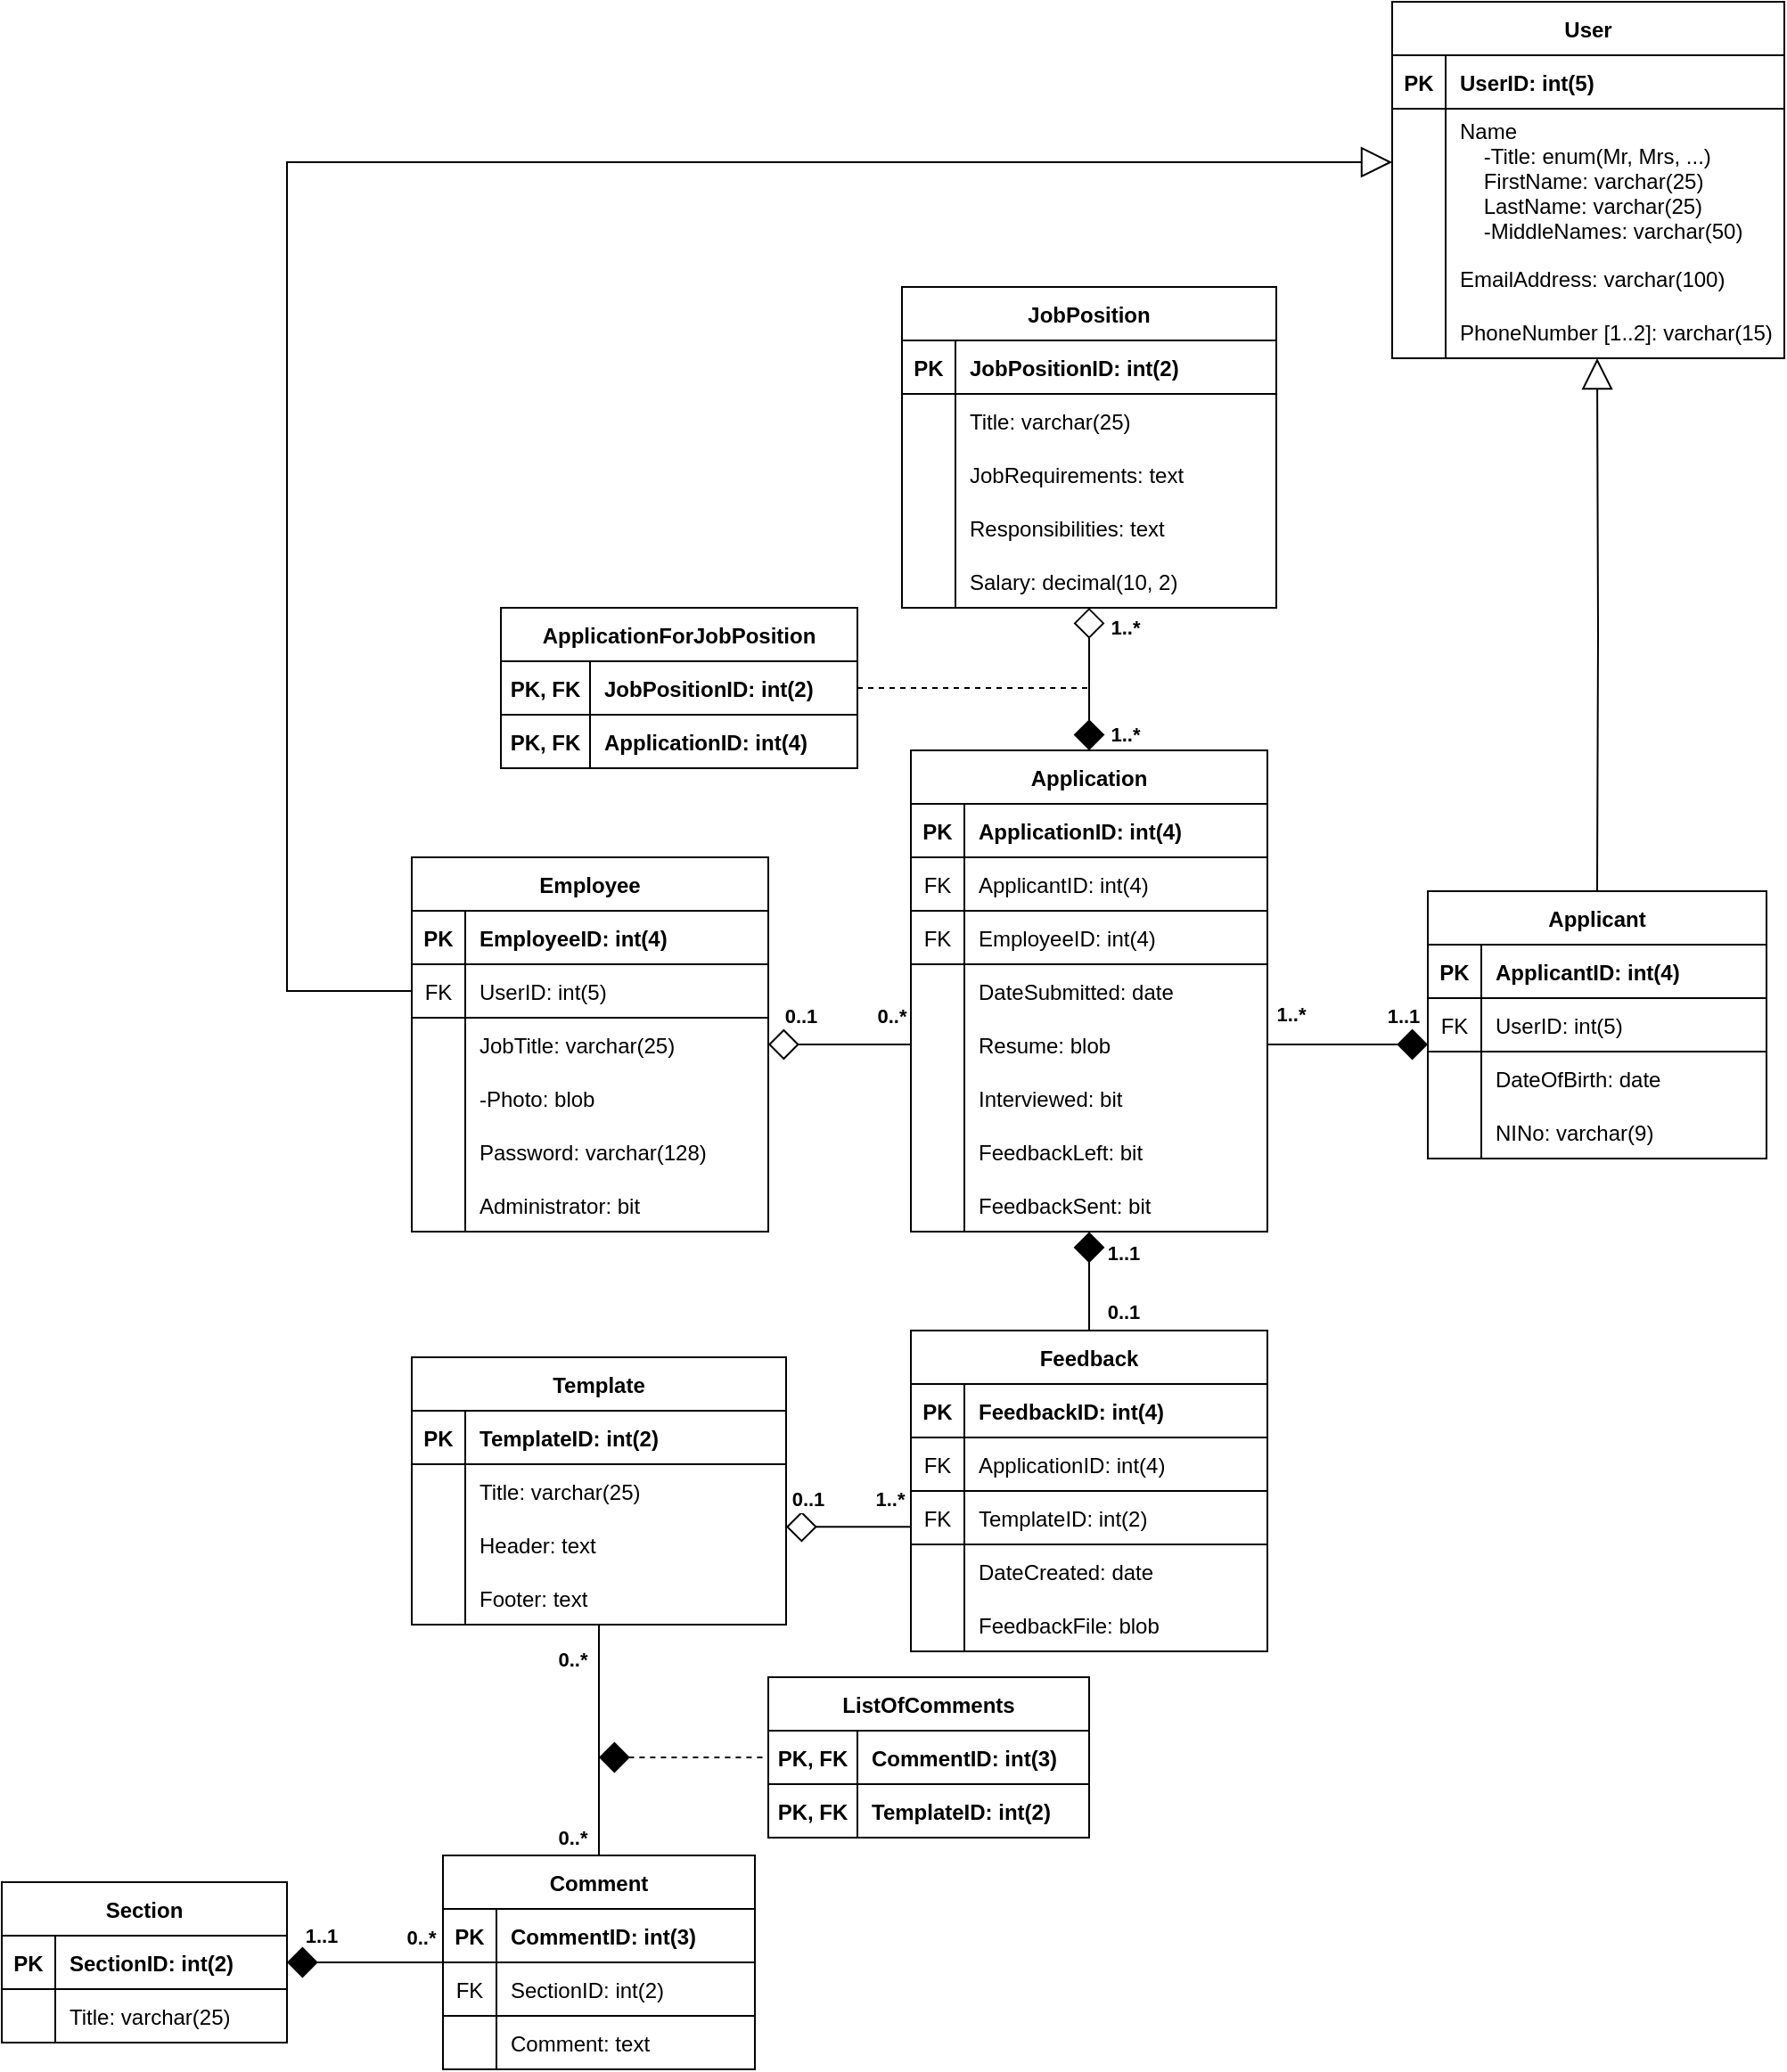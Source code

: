 <mxfile version="13.8.5" type="device"><diagram id="R2lEEEUBdFMjLlhIrx00" name="Page-1"><mxGraphModel dx="2502" dy="1945" grid="1" gridSize="10" guides="1" tooltips="1" connect="1" arrows="1" fold="1" page="1" pageScale="1" pageWidth="1080" pageHeight="1240" math="0" shadow="0" extFonts="Permanent Marker^https://fonts.googleapis.com/css?family=Permanent+Marker"><root><mxCell id="0"/><mxCell id="1" parent="0"/><mxCell id="9p2l_SkOU7KyR0KljUXZ-85" style="edgeStyle=none;rounded=0;orthogonalLoop=1;jettySize=auto;html=1;exitX=0.5;exitY=0;exitDx=0;exitDy=0;endArrow=diamond;endFill=0;endSize=15;startSize=15;startArrow=diamond;startFill=1;" parent="1" source="C-vyLk0tnHw3VtMMgP7b-13" target="9p2l_SkOU7KyR0KljUXZ-80" edge="1"><mxGeometry relative="1" as="geometry"/></mxCell><mxCell id="9p2l_SkOU7KyR0KljUXZ-97" value="1..*" style="edgeLabel;html=1;align=center;verticalAlign=middle;resizable=0;points=[];fontStyle=1" parent="9p2l_SkOU7KyR0KljUXZ-85" vertex="1" connectable="0"><mxGeometry x="0.552" y="-2" relative="1" as="geometry"><mxPoint x="18" y="-7.5" as="offset"/></mxGeometry></mxCell><mxCell id="9p2l_SkOU7KyR0KljUXZ-98" value="1..*" style="edgeLabel;html=1;align=center;verticalAlign=middle;resizable=0;points=[];fontStyle=1" parent="9p2l_SkOU7KyR0KljUXZ-85" vertex="1" connectable="0"><mxGeometry x="-0.298" relative="1" as="geometry"><mxPoint x="20" y="18.43" as="offset"/></mxGeometry></mxCell><mxCell id="9p2l_SkOU7KyR0KljUXZ-58" value="" style="endArrow=diamond;html=1;endFill=1;endSize=15;startSize=15;fontStyle=0;exitX=1;exitY=0.5;exitDx=0;exitDy=0;entryX=0;entryY=0.867;entryDx=0;entryDy=0;entryPerimeter=0;" parent="1" source="9p2l_SkOU7KyR0KljUXZ-36" target="Jwv_NBytqCSPDycT1t21-40" edge="1"><mxGeometry width="50" height="50" relative="1" as="geometry"><mxPoint x="-310" y="-600" as="sourcePoint"/><mxPoint x="-270" y="-614" as="targetPoint"/></mxGeometry></mxCell><mxCell id="9p2l_SkOU7KyR0KljUXZ-59" value="1..1" style="edgeLabel;html=1;align=center;verticalAlign=middle;resizable=0;points=[];fontStyle=1" parent="9p2l_SkOU7KyR0KljUXZ-58" vertex="1" connectable="0"><mxGeometry x="0.604" y="-1" relative="1" as="geometry"><mxPoint x="3.83" y="-17.67" as="offset"/></mxGeometry></mxCell><mxCell id="9p2l_SkOU7KyR0KljUXZ-60" value="1..*" style="edgeLabel;html=1;align=center;verticalAlign=middle;resizable=0;points=[];fontStyle=1" parent="9p2l_SkOU7KyR0KljUXZ-58" vertex="1" connectable="0"><mxGeometry x="-0.706" y="1" relative="1" as="geometry"><mxPoint x="-0.67" y="-15.94" as="offset"/></mxGeometry></mxCell><mxCell id="9p2l_SkOU7KyR0KljUXZ-83" style="edgeStyle=none;rounded=0;orthogonalLoop=1;jettySize=auto;html=1;exitX=0.5;exitY=0;exitDx=0;exitDy=0;entryX=0.5;entryY=1.007;entryDx=0;entryDy=0;entryPerimeter=0;endArrow=diamond;endFill=1;endSize=15;startSize=15;startArrow=none;startFill=0;" parent="1" source="9p2l_SkOU7KyR0KljUXZ-1" target="9p2l_SkOU7KyR0KljUXZ-33" edge="1"><mxGeometry relative="1" as="geometry"><mxPoint x="-431" y="-480" as="targetPoint"/></mxGeometry></mxCell><mxCell id="9p2l_SkOU7KyR0KljUXZ-99" value="1..1" style="edgeLabel;html=1;align=center;verticalAlign=middle;resizable=0;points=[];fontStyle=1" parent="9p2l_SkOU7KyR0KljUXZ-83" vertex="1" connectable="0"><mxGeometry x="0.78" relative="1" as="geometry"><mxPoint x="19" y="5.1" as="offset"/></mxGeometry></mxCell><mxCell id="9p2l_SkOU7KyR0KljUXZ-100" value="0..1" style="edgeLabel;html=1;align=center;verticalAlign=middle;resizable=0;points=[];fontStyle=1" parent="9p2l_SkOU7KyR0KljUXZ-83" vertex="1" connectable="0"><mxGeometry x="-0.624" y="-2" relative="1" as="geometry"><mxPoint x="17" y="0.03" as="offset"/></mxGeometry></mxCell><mxCell id="9p2l_SkOU7KyR0KljUXZ-84" style="edgeStyle=none;rounded=0;orthogonalLoop=1;jettySize=auto;html=1;entryX=1;entryY=0.17;entryDx=0;entryDy=0;entryPerimeter=0;endArrow=diamond;endFill=0;endSize=15;startSize=15;fontStyle=1;startArrow=none;startFill=0;exitX=0;exitY=0.67;exitDx=0;exitDy=0;exitPerimeter=0;" parent="1" source="RQ_Bz-QQcChk1VoyOPiz-85" target="nxRkUjADTFQk0wGFNp9a-42" edge="1"><mxGeometry relative="1" as="geometry"><mxPoint x="-540" y="-344" as="sourcePoint"/></mxGeometry></mxCell><mxCell id="9p2l_SkOU7KyR0KljUXZ-101" value="1..*" style="edgeLabel;html=1;align=center;verticalAlign=middle;resizable=0;points=[];" parent="9p2l_SkOU7KyR0KljUXZ-84" vertex="1" connectable="0"><mxGeometry x="-0.639" relative="1" as="geometry"><mxPoint y="-15.02" as="offset"/></mxGeometry></mxCell><mxCell id="9p2l_SkOU7KyR0KljUXZ-102" value="0..1" style="edgeLabel;html=1;align=center;verticalAlign=middle;resizable=0;points=[];" parent="9p2l_SkOU7KyR0KljUXZ-84" vertex="1" connectable="0"><mxGeometry x="0.597" y="-1" relative="1" as="geometry"><mxPoint x="-2" y="-14.08" as="offset"/></mxGeometry></mxCell><mxCell id="Jwv_NBytqCSPDycT1t21-1" value="0..1" style="edgeLabel;html=1;align=center;verticalAlign=middle;resizable=0;points=[];fontStyle=1" parent="9p2l_SkOU7KyR0KljUXZ-84" vertex="1" connectable="0"><mxGeometry x="0.597" y="-1" relative="1" as="geometry"><mxPoint x="-2" y="-15.08" as="offset"/></mxGeometry></mxCell><mxCell id="Jwv_NBytqCSPDycT1t21-2" value="1..*" style="edgeLabel;html=1;align=center;verticalAlign=middle;resizable=0;points=[];fontStyle=1" parent="9p2l_SkOU7KyR0KljUXZ-84" vertex="1" connectable="0"><mxGeometry x="-0.639" relative="1" as="geometry"><mxPoint y="-16.02" as="offset"/></mxGeometry></mxCell><mxCell id="9p2l_SkOU7KyR0KljUXZ-96" style="edgeStyle=none;rounded=0;orthogonalLoop=1;jettySize=auto;html=1;exitX=0.5;exitY=0;exitDx=0;exitDy=0;endArrow=none;endFill=0;endSize=15;startSize=15;" parent="1" source="9p2l_SkOU7KyR0KljUXZ-86" target="nxRkUjADTFQk0wGFNp9a-45" edge="1"><mxGeometry relative="1" as="geometry"/></mxCell><mxCell id="Jwv_NBytqCSPDycT1t21-3" value="0..*" style="edgeLabel;html=1;align=center;verticalAlign=middle;resizable=0;points=[];fontStyle=1" parent="9p2l_SkOU7KyR0KljUXZ-96" vertex="1" connectable="0"><mxGeometry x="-0.5" y="-1" relative="1" as="geometry"><mxPoint x="-16" y="22.41" as="offset"/></mxGeometry></mxCell><mxCell id="Jwv_NBytqCSPDycT1t21-4" value="0..*" style="edgeLabel;html=1;align=center;verticalAlign=middle;resizable=0;points=[];fontStyle=1" parent="9p2l_SkOU7KyR0KljUXZ-96" vertex="1" connectable="0"><mxGeometry x="0.429" y="3" relative="1" as="geometry"><mxPoint x="-12" y="-17.59" as="offset"/></mxGeometry></mxCell><mxCell id="RQ_Bz-QQcChk1VoyOPiz-91" style="edgeStyle=orthogonalEdgeStyle;rounded=0;orthogonalLoop=1;jettySize=auto;html=1;exitX=1;exitY=0.5;exitDx=0;exitDy=0;endArrow=none;endFill=0;endSize=15;startSize=15;dashed=1;" parent="1" source="RQ_Bz-QQcChk1VoyOPiz-67" edge="1"><mxGeometry relative="1" as="geometry"><mxPoint x="-430" y="-815" as="targetPoint"/><Array as="points"><mxPoint x="-430" y="-815"/></Array></mxGeometry></mxCell><mxCell id="RQ_Bz-QQcChk1VoyOPiz-117" value="" style="endArrow=none;html=1;dashed=1;endSize=15;startSize=15;startArrow=diamond;startFill=1;entryX=0;entryY=0.5;entryDx=0;entryDy=0;" parent="1" target="RQ_Bz-QQcChk1VoyOPiz-106" edge="1"><mxGeometry width="50" height="50" relative="1" as="geometry"><mxPoint x="-705" y="-215" as="sourcePoint"/><mxPoint x="-615" y="-215" as="targetPoint"/></mxGeometry></mxCell><mxCell id="Jwv_NBytqCSPDycT1t21-5" value="" style="endArrow=none;html=1;endSize=15;startSize=15;startArrow=diamond;startFill=0;exitX=1;exitY=0.5;exitDx=0;exitDy=0;" parent="1" source="9foVVdT4UvjjOPpK9y7M-1" edge="1"><mxGeometry width="50" height="50" relative="1" as="geometry"><mxPoint x="-610" y="-620" as="sourcePoint"/><mxPoint x="-530" y="-615" as="targetPoint"/></mxGeometry></mxCell><mxCell id="Jwv_NBytqCSPDycT1t21-6" value="0..*" style="edgeLabel;html=1;align=center;verticalAlign=middle;resizable=0;points=[];fontStyle=1" parent="Jwv_NBytqCSPDycT1t21-5" vertex="1" connectable="0"><mxGeometry x="0.604" y="-1" relative="1" as="geometry"><mxPoint x="4.83" y="-17" as="offset"/></mxGeometry></mxCell><mxCell id="Jwv_NBytqCSPDycT1t21-7" value="0..1" style="edgeLabel;html=1;align=center;verticalAlign=middle;resizable=0;points=[];fontStyle=1" parent="Jwv_NBytqCSPDycT1t21-5" vertex="1" connectable="0"><mxGeometry x="-0.706" y="1" relative="1" as="geometry"><mxPoint x="5.29" y="-15" as="offset"/></mxGeometry></mxCell><mxCell id="Jwv_NBytqCSPDycT1t21-37" style="edgeStyle=orthogonalEdgeStyle;rounded=0;orthogonalLoop=1;jettySize=auto;html=1;startArrow=block;startFill=0;startSize=15;endArrow=none;endFill=0;endSize=15;entryX=0;entryY=0.5;entryDx=0;entryDy=0;" parent="1" source="Jwv_NBytqCSPDycT1t21-12" target="Jwv_NBytqCSPDycT1t21-43" edge="1"><mxGeometry relative="1" as="geometry"><mxPoint x="-850" y="-630" as="targetPoint"/><Array as="points"><mxPoint x="-880" y="-1110"/><mxPoint x="-880" y="-645"/></Array><mxPoint x="-280" y="-1080" as="sourcePoint"/></mxGeometry></mxCell><mxCell id="Jwv_NBytqCSPDycT1t21-39" style="edgeStyle=orthogonalEdgeStyle;rounded=0;orthogonalLoop=1;jettySize=auto;html=1;entryX=0.5;entryY=0;entryDx=0;entryDy=0;startArrow=block;startFill=0;startSize=15;endArrow=none;endFill=0;endSize=15;" parent="1" target="C-vyLk0tnHw3VtMMgP7b-2" edge="1"><mxGeometry relative="1" as="geometry"><mxPoint x="-145" y="-1000" as="sourcePoint"/><Array as="points"/></mxGeometry></mxCell><mxCell id="9p2l_SkOU7KyR0KljUXZ-64" value="JobPosition" style="shape=table;startSize=30;container=1;collapsible=1;childLayout=tableLayout;fixedRows=1;rowLines=0;fontStyle=1;align=center;resizeLast=1;" parent="1" vertex="1"><mxGeometry x="-535" y="-1040" width="210" height="180" as="geometry"/></mxCell><mxCell id="9p2l_SkOU7KyR0KljUXZ-65" value="" style="shape=partialRectangle;collapsible=0;dropTarget=0;pointerEvents=0;fillColor=none;points=[[0,0.5],[1,0.5]];portConstraint=eastwest;top=0;left=0;right=0;bottom=1;" parent="9p2l_SkOU7KyR0KljUXZ-64" vertex="1"><mxGeometry y="30" width="210" height="30" as="geometry"/></mxCell><mxCell id="9p2l_SkOU7KyR0KljUXZ-66" value="PK" style="shape=partialRectangle;overflow=hidden;connectable=0;fillColor=none;top=0;left=0;bottom=0;right=0;fontStyle=1;" parent="9p2l_SkOU7KyR0KljUXZ-65" vertex="1"><mxGeometry width="30" height="30" as="geometry"/></mxCell><mxCell id="9p2l_SkOU7KyR0KljUXZ-67" value="JobPositionID: int(2)" style="shape=partialRectangle;overflow=hidden;connectable=0;fillColor=none;top=0;left=0;bottom=0;right=0;align=left;spacingLeft=6;fontStyle=1;" parent="9p2l_SkOU7KyR0KljUXZ-65" vertex="1"><mxGeometry x="30" width="180" height="30" as="geometry"/></mxCell><mxCell id="9p2l_SkOU7KyR0KljUXZ-71" value="" style="shape=partialRectangle;collapsible=0;dropTarget=0;pointerEvents=0;fillColor=none;points=[[0,0.5],[1,0.5]];portConstraint=eastwest;top=0;left=0;right=0;bottom=0;" parent="9p2l_SkOU7KyR0KljUXZ-64" vertex="1"><mxGeometry y="60" width="210" height="30" as="geometry"/></mxCell><mxCell id="9p2l_SkOU7KyR0KljUXZ-72" value="" style="shape=partialRectangle;overflow=hidden;connectable=0;fillColor=none;top=0;left=0;bottom=0;right=0;" parent="9p2l_SkOU7KyR0KljUXZ-71" vertex="1"><mxGeometry width="30" height="30" as="geometry"/></mxCell><mxCell id="9p2l_SkOU7KyR0KljUXZ-73" value="Title: varchar(25)" style="shape=partialRectangle;overflow=hidden;connectable=0;fillColor=none;top=0;left=0;bottom=0;right=0;align=left;spacingLeft=6;" parent="9p2l_SkOU7KyR0KljUXZ-71" vertex="1"><mxGeometry x="30" width="180" height="30" as="geometry"/></mxCell><mxCell id="9p2l_SkOU7KyR0KljUXZ-74" value="" style="shape=partialRectangle;collapsible=0;dropTarget=0;pointerEvents=0;fillColor=none;points=[[0,0.5],[1,0.5]];portConstraint=eastwest;top=0;left=0;right=0;bottom=0;" parent="9p2l_SkOU7KyR0KljUXZ-64" vertex="1"><mxGeometry y="90" width="210" height="30" as="geometry"/></mxCell><mxCell id="9p2l_SkOU7KyR0KljUXZ-75" value="" style="shape=partialRectangle;overflow=hidden;connectable=0;fillColor=none;top=0;left=0;bottom=0;right=0;" parent="9p2l_SkOU7KyR0KljUXZ-74" vertex="1"><mxGeometry width="30" height="30" as="geometry"/></mxCell><mxCell id="9p2l_SkOU7KyR0KljUXZ-76" value="JobRequirements: text" style="shape=partialRectangle;overflow=hidden;connectable=0;fillColor=none;top=0;left=0;bottom=0;right=0;align=left;spacingLeft=6;" parent="9p2l_SkOU7KyR0KljUXZ-74" vertex="1"><mxGeometry x="30" width="180" height="30" as="geometry"/></mxCell><mxCell id="9p2l_SkOU7KyR0KljUXZ-77" value="" style="shape=partialRectangle;collapsible=0;dropTarget=0;pointerEvents=0;fillColor=none;points=[[0,0.5],[1,0.5]];portConstraint=eastwest;top=0;left=0;right=0;bottom=0;" parent="9p2l_SkOU7KyR0KljUXZ-64" vertex="1"><mxGeometry y="120" width="210" height="30" as="geometry"/></mxCell><mxCell id="9p2l_SkOU7KyR0KljUXZ-78" value="" style="shape=partialRectangle;overflow=hidden;connectable=0;fillColor=none;top=0;left=0;bottom=0;right=0;" parent="9p2l_SkOU7KyR0KljUXZ-77" vertex="1"><mxGeometry width="30" height="30" as="geometry"/></mxCell><mxCell id="9p2l_SkOU7KyR0KljUXZ-79" value="Responsibilities: text" style="shape=partialRectangle;overflow=hidden;connectable=0;fillColor=none;top=0;left=0;bottom=0;right=0;align=left;spacingLeft=6;" parent="9p2l_SkOU7KyR0KljUXZ-77" vertex="1"><mxGeometry x="30" width="180" height="30" as="geometry"/></mxCell><mxCell id="9p2l_SkOU7KyR0KljUXZ-80" value="" style="shape=partialRectangle;collapsible=0;dropTarget=0;pointerEvents=0;fillColor=none;points=[[0,0.5],[1,0.5]];portConstraint=eastwest;top=0;left=0;right=0;bottom=0;" parent="9p2l_SkOU7KyR0KljUXZ-64" vertex="1"><mxGeometry y="150" width="210" height="30" as="geometry"/></mxCell><mxCell id="9p2l_SkOU7KyR0KljUXZ-81" value="" style="shape=partialRectangle;overflow=hidden;connectable=0;fillColor=none;top=0;left=0;bottom=0;right=0;" parent="9p2l_SkOU7KyR0KljUXZ-80" vertex="1"><mxGeometry width="30" height="30" as="geometry"/></mxCell><mxCell id="9p2l_SkOU7KyR0KljUXZ-82" value="Salary: decimal(10, 2)" style="shape=partialRectangle;overflow=hidden;connectable=0;fillColor=none;top=0;left=0;bottom=0;right=0;align=left;spacingLeft=6;" parent="9p2l_SkOU7KyR0KljUXZ-80" vertex="1"><mxGeometry x="30" width="180" height="30" as="geometry"/></mxCell><mxCell id="C-vyLk0tnHw3VtMMgP7b-23" value="Employee" style="shape=table;startSize=30;container=1;collapsible=1;childLayout=tableLayout;fixedRows=1;rowLines=0;fontStyle=1;align=center;resizeLast=1;" parent="1" vertex="1"><mxGeometry x="-810" y="-720" width="200" height="210" as="geometry"/></mxCell><mxCell id="C-vyLk0tnHw3VtMMgP7b-24" value="" style="shape=partialRectangle;collapsible=0;dropTarget=0;pointerEvents=0;fillColor=none;points=[[0,0.5],[1,0.5]];portConstraint=eastwest;top=0;left=0;right=0;bottom=1;" parent="C-vyLk0tnHw3VtMMgP7b-23" vertex="1"><mxGeometry y="30" width="200" height="30" as="geometry"/></mxCell><mxCell id="C-vyLk0tnHw3VtMMgP7b-25" value="PK" style="shape=partialRectangle;overflow=hidden;connectable=0;fillColor=none;top=0;left=0;bottom=0;right=0;fontStyle=1;" parent="C-vyLk0tnHw3VtMMgP7b-24" vertex="1"><mxGeometry width="30" height="30" as="geometry"/></mxCell><mxCell id="C-vyLk0tnHw3VtMMgP7b-26" value="EmployeeID: int(4)" style="shape=partialRectangle;overflow=hidden;connectable=0;fillColor=none;top=0;left=0;bottom=0;right=0;align=left;spacingLeft=6;fontStyle=1;" parent="C-vyLk0tnHw3VtMMgP7b-24" vertex="1"><mxGeometry x="30" width="170" height="30" as="geometry"/></mxCell><mxCell id="Jwv_NBytqCSPDycT1t21-43" value="" style="shape=partialRectangle;collapsible=0;dropTarget=0;pointerEvents=0;fillColor=none;points=[[0,0.5],[1,0.5]];portConstraint=eastwest;top=0;left=0;right=0;bottom=1;" parent="C-vyLk0tnHw3VtMMgP7b-23" vertex="1"><mxGeometry y="60" width="200" height="30" as="geometry"/></mxCell><mxCell id="Jwv_NBytqCSPDycT1t21-44" value="FK" style="shape=partialRectangle;overflow=hidden;connectable=0;fillColor=none;top=0;left=0;bottom=0;right=0;fontStyle=0;" parent="Jwv_NBytqCSPDycT1t21-43" vertex="1"><mxGeometry width="30" height="30" as="geometry"/></mxCell><mxCell id="Jwv_NBytqCSPDycT1t21-45" value="UserID: int(5)" style="shape=partialRectangle;overflow=hidden;connectable=0;fillColor=none;top=0;left=0;bottom=0;right=0;align=left;spacingLeft=6;fontStyle=0;" parent="Jwv_NBytqCSPDycT1t21-43" vertex="1"><mxGeometry x="30" width="170" height="30" as="geometry"/></mxCell><mxCell id="9foVVdT4UvjjOPpK9y7M-1" value="" style="shape=partialRectangle;collapsible=0;dropTarget=0;pointerEvents=0;fillColor=none;points=[[0,0.5],[1,0.5]];portConstraint=eastwest;top=0;left=0;right=0;bottom=0;" parent="C-vyLk0tnHw3VtMMgP7b-23" vertex="1"><mxGeometry y="90" width="200" height="30" as="geometry"/></mxCell><mxCell id="9foVVdT4UvjjOPpK9y7M-2" value="" style="shape=partialRectangle;overflow=hidden;connectable=0;fillColor=none;top=0;left=0;bottom=0;right=0;" parent="9foVVdT4UvjjOPpK9y7M-1" vertex="1"><mxGeometry width="30" height="30" as="geometry"/></mxCell><mxCell id="9foVVdT4UvjjOPpK9y7M-3" value="JobTitle: varchar(25)" style="shape=partialRectangle;overflow=hidden;connectable=0;fillColor=none;top=0;left=0;bottom=0;right=0;align=left;spacingLeft=6;" parent="9foVVdT4UvjjOPpK9y7M-1" vertex="1"><mxGeometry x="30" width="170" height="30" as="geometry"/></mxCell><mxCell id="6usLaWEUYPY83Md6v3eO-1" value="" style="shape=partialRectangle;collapsible=0;dropTarget=0;pointerEvents=0;fillColor=none;points=[[0,0.5],[1,0.5]];portConstraint=eastwest;top=0;left=0;right=0;bottom=0;" parent="C-vyLk0tnHw3VtMMgP7b-23" vertex="1"><mxGeometry y="120" width="200" height="30" as="geometry"/></mxCell><mxCell id="6usLaWEUYPY83Md6v3eO-2" value="" style="shape=partialRectangle;overflow=hidden;connectable=0;fillColor=none;top=0;left=0;bottom=0;right=0;" parent="6usLaWEUYPY83Md6v3eO-1" vertex="1"><mxGeometry width="30" height="30" as="geometry"/></mxCell><mxCell id="6usLaWEUYPY83Md6v3eO-3" value="-Photo: blob" style="shape=partialRectangle;overflow=hidden;connectable=0;fillColor=none;top=0;left=0;bottom=0;right=0;align=left;spacingLeft=6;" parent="6usLaWEUYPY83Md6v3eO-1" vertex="1"><mxGeometry x="30" width="170" height="30" as="geometry"/></mxCell><mxCell id="RQ_Bz-QQcChk1VoyOPiz-60" value="" style="shape=partialRectangle;collapsible=0;dropTarget=0;pointerEvents=0;fillColor=none;points=[[0,0.5],[1,0.5]];portConstraint=eastwest;top=0;left=0;right=0;bottom=0;" parent="C-vyLk0tnHw3VtMMgP7b-23" vertex="1"><mxGeometry y="150" width="200" height="30" as="geometry"/></mxCell><mxCell id="RQ_Bz-QQcChk1VoyOPiz-61" value="" style="shape=partialRectangle;overflow=hidden;connectable=0;fillColor=none;top=0;left=0;bottom=0;right=0;" parent="RQ_Bz-QQcChk1VoyOPiz-60" vertex="1"><mxGeometry width="30" height="30" as="geometry"/></mxCell><mxCell id="RQ_Bz-QQcChk1VoyOPiz-62" value="Password: varchar(128)" style="shape=partialRectangle;overflow=hidden;connectable=0;fillColor=none;top=0;left=0;bottom=0;right=0;align=left;spacingLeft=6;" parent="RQ_Bz-QQcChk1VoyOPiz-60" vertex="1"><mxGeometry x="30" width="170" height="30" as="geometry"/></mxCell><mxCell id="nxRkUjADTFQk0wGFNp9a-20" value="" style="shape=partialRectangle;collapsible=0;dropTarget=0;pointerEvents=0;fillColor=none;points=[[0,0.5],[1,0.5]];portConstraint=eastwest;top=0;left=0;right=0;bottom=0;" parent="C-vyLk0tnHw3VtMMgP7b-23" vertex="1"><mxGeometry y="180" width="200" height="30" as="geometry"/></mxCell><mxCell id="nxRkUjADTFQk0wGFNp9a-21" value="" style="shape=partialRectangle;overflow=hidden;connectable=0;fillColor=none;top=0;left=0;bottom=0;right=0;" parent="nxRkUjADTFQk0wGFNp9a-20" vertex="1"><mxGeometry width="30" height="30" as="geometry"/></mxCell><mxCell id="nxRkUjADTFQk0wGFNp9a-22" value="Administrator: bit" style="shape=partialRectangle;overflow=hidden;connectable=0;fillColor=none;top=0;left=0;bottom=0;right=0;align=left;spacingLeft=6;" parent="nxRkUjADTFQk0wGFNp9a-20" vertex="1"><mxGeometry x="30" width="170" height="30" as="geometry"/></mxCell><mxCell id="nxRkUjADTFQk0wGFNp9a-35" value="Template" style="shape=table;startSize=30;container=1;collapsible=1;childLayout=tableLayout;fixedRows=1;rowLines=0;fontStyle=1;align=center;resizeLast=1;" parent="1" vertex="1"><mxGeometry x="-810" y="-439.5" width="210" height="150" as="geometry"/></mxCell><mxCell id="nxRkUjADTFQk0wGFNp9a-36" value="" style="shape=partialRectangle;collapsible=0;dropTarget=0;pointerEvents=0;fillColor=none;points=[[0,0.5],[1,0.5]];portConstraint=eastwest;top=0;left=0;right=0;bottom=1;" parent="nxRkUjADTFQk0wGFNp9a-35" vertex="1"><mxGeometry y="30" width="210" height="30" as="geometry"/></mxCell><mxCell id="nxRkUjADTFQk0wGFNp9a-37" value="PK" style="shape=partialRectangle;overflow=hidden;connectable=0;fillColor=none;top=0;left=0;bottom=0;right=0;fontStyle=1;" parent="nxRkUjADTFQk0wGFNp9a-36" vertex="1"><mxGeometry width="30" height="30" as="geometry"/></mxCell><mxCell id="nxRkUjADTFQk0wGFNp9a-38" value="TemplateID: int(2)" style="shape=partialRectangle;overflow=hidden;connectable=0;fillColor=none;top=0;left=0;bottom=0;right=0;align=left;spacingLeft=6;fontStyle=1;" parent="nxRkUjADTFQk0wGFNp9a-36" vertex="1"><mxGeometry x="30" width="180" height="30" as="geometry"/></mxCell><mxCell id="nxRkUjADTFQk0wGFNp9a-39" value="" style="shape=partialRectangle;collapsible=0;dropTarget=0;pointerEvents=0;fillColor=none;points=[[0,0.5],[1,0.5]];portConstraint=eastwest;top=0;left=0;right=0;bottom=0;" parent="nxRkUjADTFQk0wGFNp9a-35" vertex="1"><mxGeometry y="60" width="210" height="30" as="geometry"/></mxCell><mxCell id="nxRkUjADTFQk0wGFNp9a-40" value="" style="shape=partialRectangle;overflow=hidden;connectable=0;fillColor=none;top=0;left=0;bottom=0;right=0;" parent="nxRkUjADTFQk0wGFNp9a-39" vertex="1"><mxGeometry width="30" height="30" as="geometry"/></mxCell><mxCell id="nxRkUjADTFQk0wGFNp9a-41" value="Title: varchar(25)" style="shape=partialRectangle;overflow=hidden;connectable=0;fillColor=none;top=0;left=0;bottom=0;right=0;align=left;spacingLeft=6;" parent="nxRkUjADTFQk0wGFNp9a-39" vertex="1"><mxGeometry x="30" width="180" height="30" as="geometry"/></mxCell><mxCell id="nxRkUjADTFQk0wGFNp9a-42" value="" style="shape=partialRectangle;collapsible=0;dropTarget=0;pointerEvents=0;fillColor=none;points=[[0,0.5],[1,0.5]];portConstraint=eastwest;top=0;left=0;right=0;bottom=0;" parent="nxRkUjADTFQk0wGFNp9a-35" vertex="1"><mxGeometry y="90" width="210" height="30" as="geometry"/></mxCell><mxCell id="nxRkUjADTFQk0wGFNp9a-43" value="" style="shape=partialRectangle;overflow=hidden;connectable=0;fillColor=none;top=0;left=0;bottom=0;right=0;" parent="nxRkUjADTFQk0wGFNp9a-42" vertex="1"><mxGeometry width="30" height="30" as="geometry"/></mxCell><mxCell id="nxRkUjADTFQk0wGFNp9a-44" value="Header: text" style="shape=partialRectangle;overflow=hidden;connectable=0;fillColor=none;top=0;left=0;bottom=0;right=0;align=left;spacingLeft=6;" parent="nxRkUjADTFQk0wGFNp9a-42" vertex="1"><mxGeometry x="30" width="180" height="30" as="geometry"/></mxCell><mxCell id="nxRkUjADTFQk0wGFNp9a-45" value="" style="shape=partialRectangle;collapsible=0;dropTarget=0;pointerEvents=0;fillColor=none;points=[[0,0.5],[1,0.5]];portConstraint=eastwest;top=0;left=0;right=0;bottom=0;" parent="nxRkUjADTFQk0wGFNp9a-35" vertex="1"><mxGeometry y="120" width="210" height="30" as="geometry"/></mxCell><mxCell id="nxRkUjADTFQk0wGFNp9a-46" value="" style="shape=partialRectangle;overflow=hidden;connectable=0;fillColor=none;top=0;left=0;bottom=0;right=0;" parent="nxRkUjADTFQk0wGFNp9a-45" vertex="1"><mxGeometry width="30" height="30" as="geometry"/></mxCell><mxCell id="nxRkUjADTFQk0wGFNp9a-47" value="Footer: text" style="shape=partialRectangle;overflow=hidden;connectable=0;fillColor=none;top=0;left=0;bottom=0;right=0;align=left;spacingLeft=6;" parent="nxRkUjADTFQk0wGFNp9a-45" vertex="1"><mxGeometry x="30" width="180" height="30" as="geometry"/></mxCell><mxCell id="C-vyLk0tnHw3VtMMgP7b-2" value="Applicant" style="shape=table;startSize=30;container=1;collapsible=1;childLayout=tableLayout;fixedRows=1;rowLines=0;fontStyle=1;align=center;resizeLast=1;" parent="1" vertex="1"><mxGeometry x="-240" y="-701" width="190" height="150" as="geometry"/></mxCell><mxCell id="C-vyLk0tnHw3VtMMgP7b-3" value="" style="shape=partialRectangle;collapsible=0;dropTarget=0;pointerEvents=0;fillColor=none;points=[[0,0.5],[1,0.5]];portConstraint=eastwest;top=0;left=0;right=0;bottom=1;" parent="C-vyLk0tnHw3VtMMgP7b-2" vertex="1"><mxGeometry y="30" width="190" height="30" as="geometry"/></mxCell><mxCell id="C-vyLk0tnHw3VtMMgP7b-4" value="PK" style="shape=partialRectangle;overflow=hidden;connectable=0;fillColor=none;top=0;left=0;bottom=0;right=0;fontStyle=1;" parent="C-vyLk0tnHw3VtMMgP7b-3" vertex="1"><mxGeometry width="30" height="30" as="geometry"/></mxCell><mxCell id="C-vyLk0tnHw3VtMMgP7b-5" value="ApplicantID: int(4)" style="shape=partialRectangle;overflow=hidden;connectable=0;fillColor=none;top=0;left=0;bottom=0;right=0;align=left;spacingLeft=6;fontStyle=1;" parent="C-vyLk0tnHw3VtMMgP7b-3" vertex="1"><mxGeometry x="30" width="160" height="30" as="geometry"/></mxCell><mxCell id="Jwv_NBytqCSPDycT1t21-40" value="" style="shape=partialRectangle;collapsible=0;dropTarget=0;pointerEvents=0;fillColor=none;points=[[0,0.5],[1,0.5]];portConstraint=eastwest;top=0;left=0;right=0;bottom=1;" parent="C-vyLk0tnHw3VtMMgP7b-2" vertex="1"><mxGeometry y="60" width="190" height="30" as="geometry"/></mxCell><mxCell id="Jwv_NBytqCSPDycT1t21-41" value="FK" style="shape=partialRectangle;overflow=hidden;connectable=0;fillColor=none;top=0;left=0;bottom=0;right=0;fontStyle=0;" parent="Jwv_NBytqCSPDycT1t21-40" vertex="1"><mxGeometry width="30" height="30" as="geometry"/></mxCell><mxCell id="Jwv_NBytqCSPDycT1t21-42" value="UserID: int(5)" style="shape=partialRectangle;overflow=hidden;connectable=0;fillColor=none;top=0;left=0;bottom=0;right=0;align=left;spacingLeft=6;fontStyle=0;" parent="Jwv_NBytqCSPDycT1t21-40" vertex="1"><mxGeometry x="30" width="160" height="30" as="geometry"/></mxCell><mxCell id="9p2l_SkOU7KyR0KljUXZ-45" value="" style="shape=partialRectangle;collapsible=0;dropTarget=0;pointerEvents=0;fillColor=none;points=[[0,0.5],[1,0.5]];portConstraint=eastwest;top=0;left=0;right=0;bottom=0;" parent="C-vyLk0tnHw3VtMMgP7b-2" vertex="1"><mxGeometry y="90" width="190" height="30" as="geometry"/></mxCell><mxCell id="9p2l_SkOU7KyR0KljUXZ-46" value="" style="shape=partialRectangle;overflow=hidden;connectable=0;fillColor=none;top=0;left=0;bottom=0;right=0;" parent="9p2l_SkOU7KyR0KljUXZ-45" vertex="1"><mxGeometry width="30" height="30" as="geometry"/></mxCell><mxCell id="9p2l_SkOU7KyR0KljUXZ-47" value="DateOfBirth: date" style="shape=partialRectangle;overflow=hidden;connectable=0;fillColor=none;top=0;left=0;bottom=0;right=0;align=left;spacingLeft=6;" parent="9p2l_SkOU7KyR0KljUXZ-45" vertex="1"><mxGeometry x="30" width="160" height="30" as="geometry"/></mxCell><mxCell id="RQ_Bz-QQcChk1VoyOPiz-45" value="" style="shape=partialRectangle;collapsible=0;dropTarget=0;pointerEvents=0;fillColor=none;points=[[0,0.5],[1,0.5]];portConstraint=eastwest;top=0;left=0;right=0;bottom=0;" parent="C-vyLk0tnHw3VtMMgP7b-2" vertex="1"><mxGeometry y="120" width="190" height="30" as="geometry"/></mxCell><mxCell id="RQ_Bz-QQcChk1VoyOPiz-46" value="" style="shape=partialRectangle;overflow=hidden;connectable=0;fillColor=none;top=0;left=0;bottom=0;right=0;" parent="RQ_Bz-QQcChk1VoyOPiz-45" vertex="1"><mxGeometry width="30" height="30" as="geometry"/></mxCell><mxCell id="RQ_Bz-QQcChk1VoyOPiz-47" value="NINo: varchar(9)" style="shape=partialRectangle;overflow=hidden;connectable=0;fillColor=none;top=0;left=0;bottom=0;right=0;align=left;spacingLeft=6;" parent="RQ_Bz-QQcChk1VoyOPiz-45" vertex="1"><mxGeometry x="30" width="160" height="30" as="geometry"/></mxCell><mxCell id="Jwv_NBytqCSPDycT1t21-8" value="User" style="shape=table;startSize=30;container=1;collapsible=1;childLayout=tableLayout;fixedRows=1;rowLines=0;fontStyle=1;align=center;resizeLast=1;" parent="1" vertex="1"><mxGeometry x="-260" y="-1200" width="220" height="200" as="geometry"/></mxCell><mxCell id="Jwv_NBytqCSPDycT1t21-9" value="" style="shape=partialRectangle;collapsible=0;dropTarget=0;pointerEvents=0;fillColor=none;points=[[0,0.5],[1,0.5]];portConstraint=eastwest;top=0;left=0;right=0;bottom=1;" parent="Jwv_NBytqCSPDycT1t21-8" vertex="1"><mxGeometry y="30" width="220" height="30" as="geometry"/></mxCell><mxCell id="Jwv_NBytqCSPDycT1t21-10" value="PK" style="shape=partialRectangle;overflow=hidden;connectable=0;fillColor=none;top=0;left=0;bottom=0;right=0;fontStyle=1;" parent="Jwv_NBytqCSPDycT1t21-9" vertex="1"><mxGeometry width="30" height="30" as="geometry"/></mxCell><mxCell id="Jwv_NBytqCSPDycT1t21-11" value="UserID: int(5)" style="shape=partialRectangle;overflow=hidden;connectable=0;fillColor=none;top=0;left=0;bottom=0;right=0;align=left;spacingLeft=6;fontStyle=1;" parent="Jwv_NBytqCSPDycT1t21-9" vertex="1"><mxGeometry x="30" width="190" height="30" as="geometry"/></mxCell><mxCell id="Jwv_NBytqCSPDycT1t21-12" value="" style="shape=partialRectangle;collapsible=0;dropTarget=0;pointerEvents=0;fillColor=none;points=[[0,0.5],[1,0.5]];portConstraint=eastwest;top=0;left=0;right=0;bottom=0;" parent="Jwv_NBytqCSPDycT1t21-8" vertex="1"><mxGeometry y="60" width="220" height="80" as="geometry"/></mxCell><mxCell id="Jwv_NBytqCSPDycT1t21-13" value="" style="shape=partialRectangle;overflow=hidden;connectable=0;fillColor=none;top=0;left=0;bottom=0;right=0;" parent="Jwv_NBytqCSPDycT1t21-12" vertex="1"><mxGeometry width="30" height="80" as="geometry"/></mxCell><mxCell id="Jwv_NBytqCSPDycT1t21-14" value="Name&#10;    -Title: enum(Mr, Mrs, ...)&#10;    FirstName: varchar(25)&#10;    LastName: varchar(25)&#10;    -MiddleNames: varchar(50)" style="shape=partialRectangle;overflow=hidden;connectable=0;fillColor=none;top=0;left=0;bottom=0;right=0;align=left;spacingLeft=6;" parent="Jwv_NBytqCSPDycT1t21-12" vertex="1"><mxGeometry x="30" width="190" height="80" as="geometry"/></mxCell><mxCell id="Jwv_NBytqCSPDycT1t21-15" value="" style="shape=partialRectangle;collapsible=0;dropTarget=0;pointerEvents=0;fillColor=none;points=[[0,0.5],[1,0.5]];portConstraint=eastwest;top=0;left=0;right=0;bottom=0;" parent="Jwv_NBytqCSPDycT1t21-8" vertex="1"><mxGeometry y="140" width="220" height="30" as="geometry"/></mxCell><mxCell id="Jwv_NBytqCSPDycT1t21-16" value="" style="shape=partialRectangle;overflow=hidden;connectable=0;fillColor=none;top=0;left=0;bottom=0;right=0;" parent="Jwv_NBytqCSPDycT1t21-15" vertex="1"><mxGeometry width="30" height="30" as="geometry"/></mxCell><mxCell id="Jwv_NBytqCSPDycT1t21-17" value="EmailAddress: varchar(100)" style="shape=partialRectangle;overflow=hidden;connectable=0;fillColor=none;top=0;left=0;bottom=0;right=0;align=left;spacingLeft=6;" parent="Jwv_NBytqCSPDycT1t21-15" vertex="1"><mxGeometry x="30" width="190" height="30" as="geometry"/></mxCell><mxCell id="6usLaWEUYPY83Md6v3eO-4" value="" style="shape=partialRectangle;collapsible=0;dropTarget=0;pointerEvents=0;fillColor=none;points=[[0,0.5],[1,0.5]];portConstraint=eastwest;top=0;left=0;right=0;bottom=0;" parent="Jwv_NBytqCSPDycT1t21-8" vertex="1"><mxGeometry y="170" width="220" height="30" as="geometry"/></mxCell><mxCell id="6usLaWEUYPY83Md6v3eO-5" value="" style="shape=partialRectangle;overflow=hidden;connectable=0;fillColor=none;top=0;left=0;bottom=0;right=0;" parent="6usLaWEUYPY83Md6v3eO-4" vertex="1"><mxGeometry width="30" height="30" as="geometry"/></mxCell><mxCell id="6usLaWEUYPY83Md6v3eO-6" value="PhoneNumber [1..2]: varchar(15)" style="shape=partialRectangle;overflow=hidden;connectable=0;fillColor=none;top=0;left=0;bottom=0;right=0;align=left;spacingLeft=6;" parent="6usLaWEUYPY83Md6v3eO-4" vertex="1"><mxGeometry x="30" width="190" height="30" as="geometry"/></mxCell><mxCell id="9p2l_SkOU7KyR0KljUXZ-86" value="Comment" style="shape=table;startSize=30;container=1;collapsible=1;childLayout=tableLayout;fixedRows=1;rowLines=0;fontStyle=1;align=center;resizeLast=1;" parent="1" vertex="1"><mxGeometry x="-792.5" y="-160" width="175" height="120" as="geometry"/></mxCell><mxCell id="9p2l_SkOU7KyR0KljUXZ-87" value="" style="shape=partialRectangle;collapsible=0;dropTarget=0;pointerEvents=0;fillColor=none;points=[[0,0.5],[1,0.5]];portConstraint=eastwest;top=0;left=0;right=0;bottom=1;" parent="9p2l_SkOU7KyR0KljUXZ-86" vertex="1"><mxGeometry y="30" width="175" height="30" as="geometry"/></mxCell><mxCell id="9p2l_SkOU7KyR0KljUXZ-88" value="PK" style="shape=partialRectangle;overflow=hidden;connectable=0;fillColor=none;top=0;left=0;bottom=0;right=0;fontStyle=1;" parent="9p2l_SkOU7KyR0KljUXZ-87" vertex="1"><mxGeometry width="30" height="30" as="geometry"/></mxCell><mxCell id="9p2l_SkOU7KyR0KljUXZ-89" value="CommentID: int(3)" style="shape=partialRectangle;overflow=hidden;connectable=0;fillColor=none;top=0;left=0;bottom=0;right=0;align=left;spacingLeft=6;fontStyle=1;" parent="9p2l_SkOU7KyR0KljUXZ-87" vertex="1"><mxGeometry x="30" width="145" height="30" as="geometry"/></mxCell><mxCell id="6usLaWEUYPY83Md6v3eO-37" value="" style="shape=partialRectangle;collapsible=0;dropTarget=0;pointerEvents=0;fillColor=none;points=[[0,0.5],[1,0.5]];portConstraint=eastwest;top=0;left=0;right=0;bottom=1;" parent="9p2l_SkOU7KyR0KljUXZ-86" vertex="1"><mxGeometry y="60" width="175" height="30" as="geometry"/></mxCell><mxCell id="6usLaWEUYPY83Md6v3eO-38" value="FK" style="shape=partialRectangle;overflow=hidden;connectable=0;fillColor=none;top=0;left=0;bottom=0;right=0;fontStyle=0;" parent="6usLaWEUYPY83Md6v3eO-37" vertex="1"><mxGeometry width="30" height="30" as="geometry"/></mxCell><mxCell id="6usLaWEUYPY83Md6v3eO-39" value="SectionID: int(2)" style="shape=partialRectangle;overflow=hidden;connectable=0;fillColor=none;top=0;left=0;bottom=0;right=0;align=left;spacingLeft=6;fontStyle=0;" parent="6usLaWEUYPY83Md6v3eO-37" vertex="1"><mxGeometry x="30" width="145" height="30" as="geometry"/></mxCell><mxCell id="9p2l_SkOU7KyR0KljUXZ-93" value="" style="shape=partialRectangle;collapsible=0;dropTarget=0;pointerEvents=0;fillColor=none;points=[[0,0.5],[1,0.5]];portConstraint=eastwest;top=0;left=0;right=0;bottom=0;" parent="9p2l_SkOU7KyR0KljUXZ-86" vertex="1"><mxGeometry y="90" width="175" height="30" as="geometry"/></mxCell><mxCell id="9p2l_SkOU7KyR0KljUXZ-94" value="" style="shape=partialRectangle;overflow=hidden;connectable=0;fillColor=none;top=0;left=0;bottom=0;right=0;" parent="9p2l_SkOU7KyR0KljUXZ-93" vertex="1"><mxGeometry width="30" height="30" as="geometry"/></mxCell><mxCell id="9p2l_SkOU7KyR0KljUXZ-95" value="Comment: text" style="shape=partialRectangle;overflow=hidden;connectable=0;fillColor=none;top=0;left=0;bottom=0;right=0;align=left;spacingLeft=6;" parent="9p2l_SkOU7KyR0KljUXZ-93" vertex="1"><mxGeometry x="30" width="145" height="30" as="geometry"/></mxCell><mxCell id="9p2l_SkOU7KyR0KljUXZ-1" value="Feedback" style="shape=table;startSize=30;container=1;collapsible=1;childLayout=tableLayout;fixedRows=1;rowLines=0;fontStyle=1;align=center;resizeLast=1;" parent="1" vertex="1"><mxGeometry x="-530" y="-454.5" width="200" height="180" as="geometry"/></mxCell><mxCell id="9p2l_SkOU7KyR0KljUXZ-2" value="" style="shape=partialRectangle;collapsible=0;dropTarget=0;pointerEvents=0;fillColor=none;points=[[0,0.5],[1,0.5]];portConstraint=eastwest;top=0;left=0;right=0;bottom=1;" parent="9p2l_SkOU7KyR0KljUXZ-1" vertex="1"><mxGeometry y="30" width="200" height="30" as="geometry"/></mxCell><mxCell id="9p2l_SkOU7KyR0KljUXZ-3" value="PK" style="shape=partialRectangle;overflow=hidden;connectable=0;fillColor=none;top=0;left=0;bottom=0;right=0;fontStyle=1;" parent="9p2l_SkOU7KyR0KljUXZ-2" vertex="1"><mxGeometry width="30" height="30" as="geometry"/></mxCell><mxCell id="9p2l_SkOU7KyR0KljUXZ-4" value="FeedbackID: int(4)" style="shape=partialRectangle;overflow=hidden;connectable=0;fillColor=none;top=0;left=0;bottom=0;right=0;align=left;spacingLeft=6;fontStyle=1;" parent="9p2l_SkOU7KyR0KljUXZ-2" vertex="1"><mxGeometry x="30" width="170" height="30" as="geometry"/></mxCell><mxCell id="RQ_Bz-QQcChk1VoyOPiz-82" value="" style="shape=partialRectangle;collapsible=0;dropTarget=0;pointerEvents=0;fillColor=none;points=[[0,0.5],[1,0.5]];portConstraint=eastwest;top=0;left=0;right=0;bottom=1;fontStyle=0" parent="9p2l_SkOU7KyR0KljUXZ-1" vertex="1"><mxGeometry y="60" width="200" height="30" as="geometry"/></mxCell><mxCell id="RQ_Bz-QQcChk1VoyOPiz-83" value="FK" style="shape=partialRectangle;overflow=hidden;connectable=0;fillColor=none;top=0;left=0;bottom=0;right=0;fontStyle=0;" parent="RQ_Bz-QQcChk1VoyOPiz-82" vertex="1"><mxGeometry width="30" height="30" as="geometry"/></mxCell><mxCell id="RQ_Bz-QQcChk1VoyOPiz-84" value="ApplicationID: int(4)" style="shape=partialRectangle;overflow=hidden;connectable=0;fillColor=none;top=0;left=0;bottom=0;right=0;align=left;spacingLeft=6;fontStyle=0;" parent="RQ_Bz-QQcChk1VoyOPiz-82" vertex="1"><mxGeometry x="30" width="170" height="30" as="geometry"/></mxCell><mxCell id="RQ_Bz-QQcChk1VoyOPiz-85" value="" style="shape=partialRectangle;collapsible=0;dropTarget=0;pointerEvents=0;fillColor=none;points=[[0,0.5],[1,0.5]];portConstraint=eastwest;top=0;left=0;right=0;bottom=1;fontStyle=0" parent="9p2l_SkOU7KyR0KljUXZ-1" vertex="1"><mxGeometry y="90" width="200" height="30" as="geometry"/></mxCell><mxCell id="RQ_Bz-QQcChk1VoyOPiz-86" value="FK" style="shape=partialRectangle;overflow=hidden;connectable=0;fillColor=none;top=0;left=0;bottom=0;right=0;fontStyle=0;" parent="RQ_Bz-QQcChk1VoyOPiz-85" vertex="1"><mxGeometry width="30" height="30" as="geometry"/></mxCell><mxCell id="RQ_Bz-QQcChk1VoyOPiz-87" value="TemplateID: int(2)" style="shape=partialRectangle;overflow=hidden;connectable=0;fillColor=none;top=0;left=0;bottom=0;right=0;align=left;spacingLeft=6;fontStyle=0;" parent="RQ_Bz-QQcChk1VoyOPiz-85" vertex="1"><mxGeometry x="30" width="170" height="30" as="geometry"/></mxCell><mxCell id="RQ_Bz-QQcChk1VoyOPiz-88" value="" style="shape=partialRectangle;collapsible=0;dropTarget=0;pointerEvents=0;fillColor=none;points=[[0,0.5],[1,0.5]];portConstraint=eastwest;top=0;left=0;right=0;bottom=0;" parent="9p2l_SkOU7KyR0KljUXZ-1" vertex="1"><mxGeometry y="120" width="200" height="30" as="geometry"/></mxCell><mxCell id="RQ_Bz-QQcChk1VoyOPiz-89" value="" style="shape=partialRectangle;overflow=hidden;connectable=0;fillColor=none;top=0;left=0;bottom=0;right=0;" parent="RQ_Bz-QQcChk1VoyOPiz-88" vertex="1"><mxGeometry width="30" height="30" as="geometry"/></mxCell><mxCell id="RQ_Bz-QQcChk1VoyOPiz-90" value="DateCreated: date" style="shape=partialRectangle;overflow=hidden;connectable=0;fillColor=none;top=0;left=0;bottom=0;right=0;align=left;spacingLeft=6;" parent="RQ_Bz-QQcChk1VoyOPiz-88" vertex="1"><mxGeometry x="30" width="170" height="30" as="geometry"/></mxCell><mxCell id="9p2l_SkOU7KyR0KljUXZ-8" value="" style="shape=partialRectangle;collapsible=0;dropTarget=0;pointerEvents=0;fillColor=none;points=[[0,0.5],[1,0.5]];portConstraint=eastwest;top=0;left=0;right=0;bottom=0;" parent="9p2l_SkOU7KyR0KljUXZ-1" vertex="1"><mxGeometry y="150" width="200" height="30" as="geometry"/></mxCell><mxCell id="9p2l_SkOU7KyR0KljUXZ-9" value="" style="shape=partialRectangle;overflow=hidden;connectable=0;fillColor=none;top=0;left=0;bottom=0;right=0;" parent="9p2l_SkOU7KyR0KljUXZ-8" vertex="1"><mxGeometry width="30" height="30" as="geometry"/></mxCell><mxCell id="9p2l_SkOU7KyR0KljUXZ-10" value="FeedbackFile: blob" style="shape=partialRectangle;overflow=hidden;connectable=0;fillColor=none;top=0;left=0;bottom=0;right=0;align=left;spacingLeft=6;" parent="9p2l_SkOU7KyR0KljUXZ-8" vertex="1"><mxGeometry x="30" width="170" height="30" as="geometry"/></mxCell><mxCell id="RQ_Bz-QQcChk1VoyOPiz-105" value="ListOfComments" style="shape=table;startSize=30;container=1;collapsible=1;childLayout=tableLayout;fixedRows=1;rowLines=0;fontStyle=1;align=center;resizeLast=1;" parent="1" vertex="1"><mxGeometry x="-610" y="-260" width="180" height="90" as="geometry"/></mxCell><mxCell id="RQ_Bz-QQcChk1VoyOPiz-106" value="" style="shape=partialRectangle;collapsible=0;dropTarget=0;pointerEvents=0;fillColor=none;points=[[0,0.5],[1,0.5]];portConstraint=eastwest;top=0;left=0;right=0;bottom=1;" parent="RQ_Bz-QQcChk1VoyOPiz-105" vertex="1"><mxGeometry y="30" width="180" height="30" as="geometry"/></mxCell><mxCell id="RQ_Bz-QQcChk1VoyOPiz-107" value="PK, FK" style="shape=partialRectangle;overflow=hidden;connectable=0;fillColor=none;top=0;left=0;bottom=0;right=0;fontStyle=1;" parent="RQ_Bz-QQcChk1VoyOPiz-106" vertex="1"><mxGeometry width="50" height="30" as="geometry"/></mxCell><mxCell id="RQ_Bz-QQcChk1VoyOPiz-108" value="CommentID: int(3)" style="shape=partialRectangle;overflow=hidden;connectable=0;fillColor=none;top=0;left=0;bottom=0;right=0;align=left;spacingLeft=6;fontStyle=1;" parent="RQ_Bz-QQcChk1VoyOPiz-106" vertex="1"><mxGeometry x="50" width="130" height="30" as="geometry"/></mxCell><mxCell id="RQ_Bz-QQcChk1VoyOPiz-109" value="" style="shape=partialRectangle;collapsible=0;dropTarget=0;pointerEvents=0;fillColor=none;points=[[0,0.5],[1,0.5]];portConstraint=eastwest;top=0;left=0;right=0;bottom=1;" parent="RQ_Bz-QQcChk1VoyOPiz-105" vertex="1"><mxGeometry y="60" width="180" height="30" as="geometry"/></mxCell><mxCell id="RQ_Bz-QQcChk1VoyOPiz-110" value="PK, FK" style="shape=partialRectangle;overflow=hidden;connectable=0;fillColor=none;top=0;left=0;bottom=0;right=0;fontStyle=1;" parent="RQ_Bz-QQcChk1VoyOPiz-109" vertex="1"><mxGeometry width="50" height="30" as="geometry"/></mxCell><mxCell id="RQ_Bz-QQcChk1VoyOPiz-111" value="TemplateID: int(2)" style="shape=partialRectangle;overflow=hidden;connectable=0;fillColor=none;top=0;left=0;bottom=0;right=0;align=left;spacingLeft=6;fontStyle=1;" parent="RQ_Bz-QQcChk1VoyOPiz-109" vertex="1"><mxGeometry x="50" width="130" height="30" as="geometry"/></mxCell><mxCell id="6usLaWEUYPY83Md6v3eO-27" value="Section" style="shape=table;startSize=30;container=1;collapsible=1;childLayout=tableLayout;fixedRows=1;rowLines=0;fontStyle=1;align=center;resizeLast=1;" parent="1" vertex="1"><mxGeometry x="-1040" y="-145" width="160" height="90" as="geometry"/></mxCell><mxCell id="6usLaWEUYPY83Md6v3eO-28" value="" style="shape=partialRectangle;collapsible=0;dropTarget=0;pointerEvents=0;fillColor=none;points=[[0,0.5],[1,0.5]];portConstraint=eastwest;top=0;left=0;right=0;bottom=1;" parent="6usLaWEUYPY83Md6v3eO-27" vertex="1"><mxGeometry y="30" width="160" height="30" as="geometry"/></mxCell><mxCell id="6usLaWEUYPY83Md6v3eO-29" value="PK" style="shape=partialRectangle;overflow=hidden;connectable=0;fillColor=none;top=0;left=0;bottom=0;right=0;fontStyle=1;" parent="6usLaWEUYPY83Md6v3eO-28" vertex="1"><mxGeometry width="30" height="30" as="geometry"/></mxCell><mxCell id="6usLaWEUYPY83Md6v3eO-30" value="SectionID: int(2)" style="shape=partialRectangle;overflow=hidden;connectable=0;fillColor=none;top=0;left=0;bottom=0;right=0;align=left;spacingLeft=6;fontStyle=1;" parent="6usLaWEUYPY83Md6v3eO-28" vertex="1"><mxGeometry x="30" width="130" height="30" as="geometry"/></mxCell><mxCell id="6usLaWEUYPY83Md6v3eO-34" value="" style="shape=partialRectangle;collapsible=0;dropTarget=0;pointerEvents=0;fillColor=none;points=[[0,0.5],[1,0.5]];portConstraint=eastwest;top=0;left=0;right=0;bottom=0;" parent="6usLaWEUYPY83Md6v3eO-27" vertex="1"><mxGeometry y="60" width="160" height="30" as="geometry"/></mxCell><mxCell id="6usLaWEUYPY83Md6v3eO-35" value="" style="shape=partialRectangle;overflow=hidden;connectable=0;fillColor=none;top=0;left=0;bottom=0;right=0;" parent="6usLaWEUYPY83Md6v3eO-34" vertex="1"><mxGeometry width="30" height="30" as="geometry"/></mxCell><mxCell id="6usLaWEUYPY83Md6v3eO-36" value="Title: varchar(25)" style="shape=partialRectangle;overflow=hidden;connectable=0;fillColor=none;top=0;left=0;bottom=0;right=0;align=left;spacingLeft=6;" parent="6usLaWEUYPY83Md6v3eO-34" vertex="1"><mxGeometry x="30" width="130" height="30" as="geometry"/></mxCell><mxCell id="6usLaWEUYPY83Md6v3eO-40" style="edgeStyle=orthogonalEdgeStyle;rounded=0;orthogonalLoop=1;jettySize=auto;html=1;exitX=1;exitY=0.5;exitDx=0;exitDy=0;entryX=0;entryY=0.5;entryDx=0;entryDy=0;startArrow=diamond;startFill=1;startSize=15;endArrow=none;endFill=0;endSize=15;strokeWidth=1;" parent="1" source="6usLaWEUYPY83Md6v3eO-28" target="9p2l_SkOU7KyR0KljUXZ-86" edge="1"><mxGeometry relative="1" as="geometry"/></mxCell><mxCell id="6usLaWEUYPY83Md6v3eO-41" value="&lt;b&gt;1..1&lt;/b&gt;" style="edgeLabel;html=1;align=center;verticalAlign=middle;resizable=0;points=[];" parent="6usLaWEUYPY83Md6v3eO-40" vertex="1" connectable="0"><mxGeometry x="-0.281" y="1" relative="1" as="geometry"><mxPoint x="-12.48" y="-14" as="offset"/></mxGeometry></mxCell><mxCell id="6usLaWEUYPY83Md6v3eO-42" value="&lt;b&gt;0..*&lt;/b&gt;" style="edgeLabel;html=1;align=center;verticalAlign=middle;resizable=0;points=[];" parent="6usLaWEUYPY83Md6v3eO-40" vertex="1" connectable="0"><mxGeometry x="0.707" y="2" relative="1" as="geometry"><mxPoint y="-12" as="offset"/></mxGeometry></mxCell><mxCell id="RQ_Bz-QQcChk1VoyOPiz-63" value="ApplicationForJobPosition" style="shape=table;startSize=30;container=1;collapsible=1;childLayout=tableLayout;fixedRows=1;rowLines=0;fontStyle=1;align=center;resizeLast=1;" parent="1" vertex="1"><mxGeometry x="-760" y="-860" width="200" height="90" as="geometry"/></mxCell><mxCell id="RQ_Bz-QQcChk1VoyOPiz-64" value="" style="shape=partialRectangle;collapsible=0;dropTarget=0;pointerEvents=0;fillColor=none;points=[[0,0.5],[1,0.5]];portConstraint=eastwest;top=0;left=0;right=0;bottom=1;" parent="RQ_Bz-QQcChk1VoyOPiz-63" vertex="1"><mxGeometry y="30" width="200" height="30" as="geometry"/></mxCell><mxCell id="RQ_Bz-QQcChk1VoyOPiz-65" value="PK, FK" style="shape=partialRectangle;overflow=hidden;connectable=0;fillColor=none;top=0;left=0;bottom=0;right=0;fontStyle=1;" parent="RQ_Bz-QQcChk1VoyOPiz-64" vertex="1"><mxGeometry width="50" height="30" as="geometry"/></mxCell><mxCell id="RQ_Bz-QQcChk1VoyOPiz-66" value="JobPositionID: int(2)" style="shape=partialRectangle;overflow=hidden;connectable=0;fillColor=none;top=0;left=0;bottom=0;right=0;align=left;spacingLeft=6;fontStyle=1;" parent="RQ_Bz-QQcChk1VoyOPiz-64" vertex="1"><mxGeometry x="50" width="150" height="30" as="geometry"/></mxCell><mxCell id="RQ_Bz-QQcChk1VoyOPiz-67" value="" style="shape=partialRectangle;collapsible=0;dropTarget=0;pointerEvents=0;fillColor=none;points=[[0,0.5],[1,0.5]];portConstraint=eastwest;top=0;left=0;right=0;bottom=1;" parent="RQ_Bz-QQcChk1VoyOPiz-63" vertex="1"><mxGeometry y="60" width="200" height="30" as="geometry"/></mxCell><mxCell id="RQ_Bz-QQcChk1VoyOPiz-68" value="PK, FK" style="shape=partialRectangle;overflow=hidden;connectable=0;fillColor=none;top=0;left=0;bottom=0;right=0;fontStyle=1;" parent="RQ_Bz-QQcChk1VoyOPiz-67" vertex="1"><mxGeometry width="50" height="30" as="geometry"/></mxCell><mxCell id="RQ_Bz-QQcChk1VoyOPiz-69" value="ApplicationID: int(4)" style="shape=partialRectangle;overflow=hidden;connectable=0;fillColor=none;top=0;left=0;bottom=0;right=0;align=left;spacingLeft=6;fontStyle=1;" parent="RQ_Bz-QQcChk1VoyOPiz-67" vertex="1"><mxGeometry x="50" width="150" height="30" as="geometry"/></mxCell><mxCell id="C-vyLk0tnHw3VtMMgP7b-13" value="Application" style="shape=table;startSize=30;container=1;collapsible=1;childLayout=tableLayout;fixedRows=1;rowLines=0;fontStyle=1;align=center;resizeLast=1;" parent="1" vertex="1"><mxGeometry x="-530" y="-780" width="200" height="270" as="geometry"/></mxCell><mxCell id="C-vyLk0tnHw3VtMMgP7b-14" value="" style="shape=partialRectangle;collapsible=0;dropTarget=0;pointerEvents=0;fillColor=none;points=[[0,0.5],[1,0.5]];portConstraint=eastwest;top=0;left=0;right=0;bottom=1;" parent="C-vyLk0tnHw3VtMMgP7b-13" vertex="1"><mxGeometry y="30" width="200" height="30" as="geometry"/></mxCell><mxCell id="C-vyLk0tnHw3VtMMgP7b-15" value="PK" style="shape=partialRectangle;overflow=hidden;connectable=0;fillColor=none;top=0;left=0;bottom=0;right=0;fontStyle=1;" parent="C-vyLk0tnHw3VtMMgP7b-14" vertex="1"><mxGeometry width="30" height="30" as="geometry"/></mxCell><mxCell id="C-vyLk0tnHw3VtMMgP7b-16" value="ApplicationID: int(4)" style="shape=partialRectangle;overflow=hidden;connectable=0;fillColor=none;top=0;left=0;bottom=0;right=0;align=left;spacingLeft=6;fontStyle=1;" parent="C-vyLk0tnHw3VtMMgP7b-14" vertex="1"><mxGeometry x="30" width="170" height="30" as="geometry"/></mxCell><mxCell id="RQ_Bz-QQcChk1VoyOPiz-51" value="" style="shape=partialRectangle;collapsible=0;dropTarget=0;pointerEvents=0;fillColor=none;points=[[0,0.5],[1,0.5]];portConstraint=eastwest;top=0;left=0;right=0;bottom=1;" parent="C-vyLk0tnHw3VtMMgP7b-13" vertex="1"><mxGeometry y="60" width="200" height="30" as="geometry"/></mxCell><mxCell id="RQ_Bz-QQcChk1VoyOPiz-52" value="FK" style="shape=partialRectangle;overflow=hidden;connectable=0;fillColor=none;top=0;left=0;bottom=0;right=0;fontStyle=0;" parent="RQ_Bz-QQcChk1VoyOPiz-51" vertex="1"><mxGeometry width="30" height="30" as="geometry"/></mxCell><mxCell id="RQ_Bz-QQcChk1VoyOPiz-53" value="ApplicantID: int(4)" style="shape=partialRectangle;overflow=hidden;connectable=0;fillColor=none;top=0;left=0;bottom=0;right=0;align=left;spacingLeft=6;fontStyle=0;" parent="RQ_Bz-QQcChk1VoyOPiz-51" vertex="1"><mxGeometry x="30" width="170" height="30" as="geometry"/></mxCell><mxCell id="RQ_Bz-QQcChk1VoyOPiz-54" value="" style="shape=partialRectangle;collapsible=0;dropTarget=0;pointerEvents=0;fillColor=none;points=[[0,0.5],[1,0.5]];portConstraint=eastwest;top=0;left=0;right=0;bottom=1;" parent="C-vyLk0tnHw3VtMMgP7b-13" vertex="1"><mxGeometry y="90" width="200" height="30" as="geometry"/></mxCell><mxCell id="RQ_Bz-QQcChk1VoyOPiz-55" value="FK" style="shape=partialRectangle;overflow=hidden;connectable=0;fillColor=none;top=0;left=0;bottom=0;right=0;fontStyle=0;" parent="RQ_Bz-QQcChk1VoyOPiz-54" vertex="1"><mxGeometry width="30" height="30" as="geometry"/></mxCell><mxCell id="RQ_Bz-QQcChk1VoyOPiz-56" value="EmployeeID: int(4)" style="shape=partialRectangle;overflow=hidden;connectable=0;fillColor=none;top=0;left=0;bottom=0;right=0;align=left;spacingLeft=6;fontStyle=0;" parent="RQ_Bz-QQcChk1VoyOPiz-54" vertex="1"><mxGeometry x="30" width="170" height="30" as="geometry"/></mxCell><mxCell id="6usLaWEUYPY83Md6v3eO-43" value="" style="shape=partialRectangle;collapsible=0;dropTarget=0;pointerEvents=0;fillColor=none;points=[[0,0.5],[1,0.5]];portConstraint=eastwest;top=0;left=0;right=0;bottom=0;" parent="C-vyLk0tnHw3VtMMgP7b-13" vertex="1"><mxGeometry y="120" width="200" height="30" as="geometry"/></mxCell><mxCell id="6usLaWEUYPY83Md6v3eO-44" value="" style="shape=partialRectangle;overflow=hidden;connectable=0;fillColor=none;top=0;left=0;bottom=0;right=0;" parent="6usLaWEUYPY83Md6v3eO-43" vertex="1"><mxGeometry width="30" height="30" as="geometry"/></mxCell><mxCell id="6usLaWEUYPY83Md6v3eO-45" value="DateSubmitted: date" style="shape=partialRectangle;overflow=hidden;connectable=0;fillColor=none;top=0;left=0;bottom=0;right=0;align=left;spacingLeft=6;" parent="6usLaWEUYPY83Md6v3eO-43" vertex="1"><mxGeometry x="30" width="170" height="30" as="geometry"/></mxCell><mxCell id="9p2l_SkOU7KyR0KljUXZ-36" value="" style="shape=partialRectangle;collapsible=0;dropTarget=0;pointerEvents=0;fillColor=none;points=[[0,0.5],[1,0.5]];portConstraint=eastwest;top=0;left=0;right=0;bottom=0;" parent="C-vyLk0tnHw3VtMMgP7b-13" vertex="1"><mxGeometry y="150" width="200" height="30" as="geometry"/></mxCell><mxCell id="9p2l_SkOU7KyR0KljUXZ-37" value="" style="shape=partialRectangle;overflow=hidden;connectable=0;fillColor=none;top=0;left=0;bottom=0;right=0;" parent="9p2l_SkOU7KyR0KljUXZ-36" vertex="1"><mxGeometry width="30" height="30" as="geometry"/></mxCell><mxCell id="9p2l_SkOU7KyR0KljUXZ-38" value="Resume: blob" style="shape=partialRectangle;overflow=hidden;connectable=0;fillColor=none;top=0;left=0;bottom=0;right=0;align=left;spacingLeft=6;" parent="9p2l_SkOU7KyR0KljUXZ-36" vertex="1"><mxGeometry x="30" width="170" height="30" as="geometry"/></mxCell><mxCell id="nxRkUjADTFQk0wGFNp9a-32" value="" style="shape=partialRectangle;collapsible=0;dropTarget=0;pointerEvents=0;fillColor=none;points=[[0,0.5],[1,0.5]];portConstraint=eastwest;top=0;left=0;right=0;bottom=0;" parent="C-vyLk0tnHw3VtMMgP7b-13" vertex="1"><mxGeometry y="180" width="200" height="30" as="geometry"/></mxCell><mxCell id="nxRkUjADTFQk0wGFNp9a-33" value="" style="shape=partialRectangle;overflow=hidden;connectable=0;fillColor=none;top=0;left=0;bottom=0;right=0;" parent="nxRkUjADTFQk0wGFNp9a-32" vertex="1"><mxGeometry width="30" height="30" as="geometry"/></mxCell><mxCell id="nxRkUjADTFQk0wGFNp9a-34" value="Interviewed: bit" style="shape=partialRectangle;overflow=hidden;connectable=0;fillColor=none;top=0;left=0;bottom=0;right=0;align=left;spacingLeft=6;" parent="nxRkUjADTFQk0wGFNp9a-32" vertex="1"><mxGeometry x="30" width="170" height="30" as="geometry"/></mxCell><mxCell id="9p2l_SkOU7KyR0KljUXZ-30" value="" style="shape=partialRectangle;collapsible=0;dropTarget=0;pointerEvents=0;fillColor=none;points=[[0,0.5],[1,0.5]];portConstraint=eastwest;top=0;left=0;right=0;bottom=0;" parent="C-vyLk0tnHw3VtMMgP7b-13" vertex="1"><mxGeometry y="210" width="200" height="30" as="geometry"/></mxCell><mxCell id="9p2l_SkOU7KyR0KljUXZ-31" value="" style="shape=partialRectangle;overflow=hidden;connectable=0;fillColor=none;top=0;left=0;bottom=0;right=0;" parent="9p2l_SkOU7KyR0KljUXZ-30" vertex="1"><mxGeometry width="30" height="30" as="geometry"/></mxCell><mxCell id="9p2l_SkOU7KyR0KljUXZ-32" value="FeedbackLeft: bit" style="shape=partialRectangle;overflow=hidden;connectable=0;fillColor=none;top=0;left=0;bottom=0;right=0;align=left;spacingLeft=6;" parent="9p2l_SkOU7KyR0KljUXZ-30" vertex="1"><mxGeometry x="30" width="170" height="30" as="geometry"/></mxCell><mxCell id="9p2l_SkOU7KyR0KljUXZ-33" value="" style="shape=partialRectangle;collapsible=0;dropTarget=0;pointerEvents=0;fillColor=none;points=[[0,0.5],[1,0.5]];portConstraint=eastwest;top=0;left=0;right=0;bottom=0;" parent="C-vyLk0tnHw3VtMMgP7b-13" vertex="1"><mxGeometry y="240" width="200" height="30" as="geometry"/></mxCell><mxCell id="9p2l_SkOU7KyR0KljUXZ-34" value="" style="shape=partialRectangle;overflow=hidden;connectable=0;fillColor=none;top=0;left=0;bottom=0;right=0;" parent="9p2l_SkOU7KyR0KljUXZ-33" vertex="1"><mxGeometry width="30" height="30" as="geometry"/></mxCell><mxCell id="9p2l_SkOU7KyR0KljUXZ-35" value="FeedbackSent: bit" style="shape=partialRectangle;overflow=hidden;connectable=0;fillColor=none;top=0;left=0;bottom=0;right=0;align=left;spacingLeft=6;" parent="9p2l_SkOU7KyR0KljUXZ-33" vertex="1"><mxGeometry x="30" width="170" height="30" as="geometry"/></mxCell></root></mxGraphModel></diagram></mxfile>